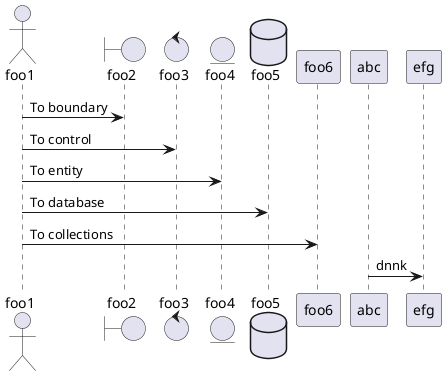 @startuml

actor foo1
boundary foo2
control foo3
entity foo4
database foo5

foo1->foo2:To boundary
foo1->foo3:To control
foo1->foo4:To entity
foo1->foo5:To database
foo1->foo6:To collections
abc->efg:dnnk
@enduml